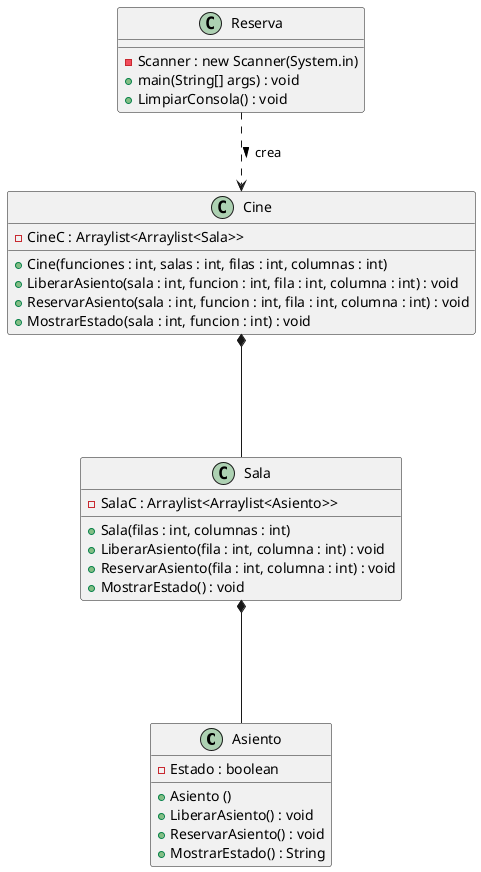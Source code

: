 @startuml Sistema de reservas para cine

class Asiento {

    - Estado : boolean
    + Asiento ()
    + LiberarAsiento() : void
    + ReservarAsiento() : void
    + MostrarEstado() : String
}

class Sala{
    - SalaC : Arraylist<Arraylist<Asiento>>
    + Sala(filas : int, columnas : int)
    + LiberarAsiento(fila : int, columna : int) : void
    + ReservarAsiento(fila : int, columna : int) : void
    + MostrarEstado() : void
}

class Cine{
    - CineC : Arraylist<Arraylist<Sala>>
    + Cine(funciones : int, salas : int, filas : int, columnas : int)
    + LiberarAsiento(sala : int, funcion : int, fila : int, columna : int) : void
    + ReservarAsiento(sala : int, funcion : int, fila : int, columna : int) : void
    + MostrarEstado(sala : int, funcion : int) : void
}

class Reserva {
    - Scanner : new Scanner(System.in)
    + main(String[] args) : void
    + LimpiarConsola() : void
}

Cine *--- Sala
Sala *--- Asiento
Reserva ..> Cine : crea >

@enduml
